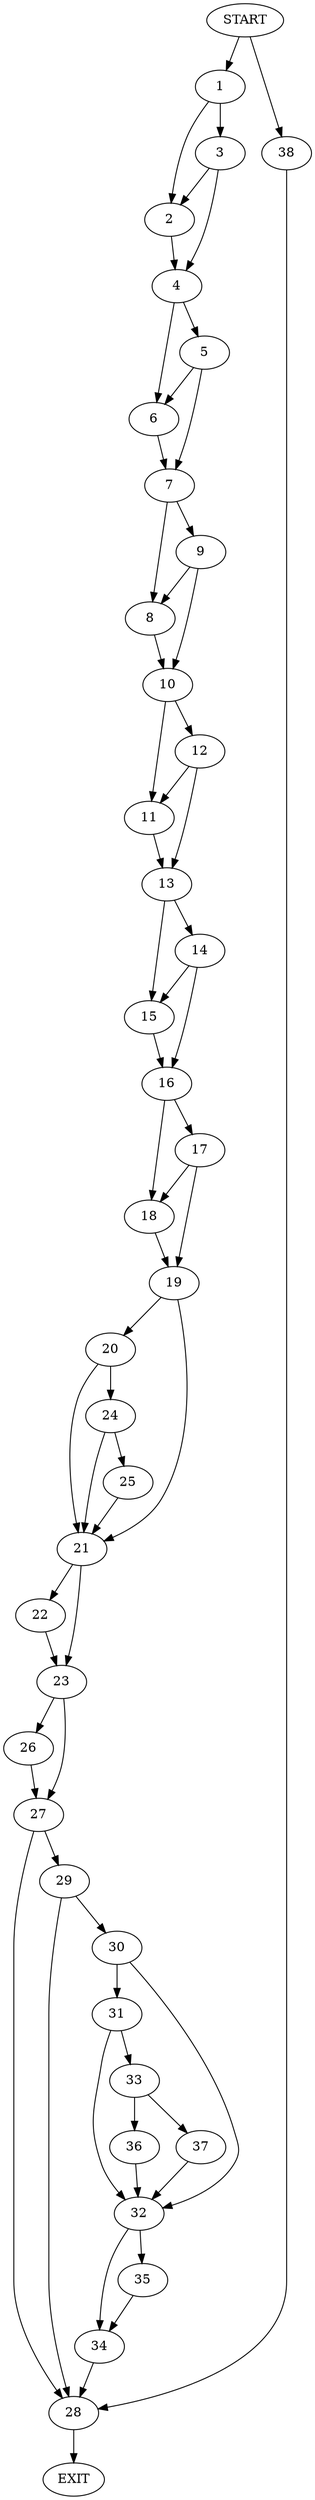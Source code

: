 digraph {
0 [label="START"]
39 [label="EXIT"]
0 -> 1
1 -> 2
1 -> 3
2 -> 4
3 -> 2
3 -> 4
4 -> 5
4 -> 6
5 -> 6
5 -> 7
6 -> 7
7 -> 8
7 -> 9
8 -> 10
9 -> 8
9 -> 10
10 -> 11
10 -> 12
11 -> 13
12 -> 13
12 -> 11
13 -> 14
13 -> 15
14 -> 16
14 -> 15
15 -> 16
16 -> 17
16 -> 18
17 -> 19
17 -> 18
18 -> 19
19 -> 20
19 -> 21
21 -> 22
21 -> 23
20 -> 24
20 -> 21
24 -> 25
24 -> 21
25 -> 21
23 -> 26
23 -> 27
22 -> 23
27 -> 28
27 -> 29
26 -> 27
29 -> 30
29 -> 28
28 -> 39
30 -> 31
30 -> 32
31 -> 33
31 -> 32
32 -> 34
32 -> 35
33 -> 36
33 -> 37
36 -> 32
37 -> 32
35 -> 34
34 -> 28
0 -> 38
38 -> 28
}
